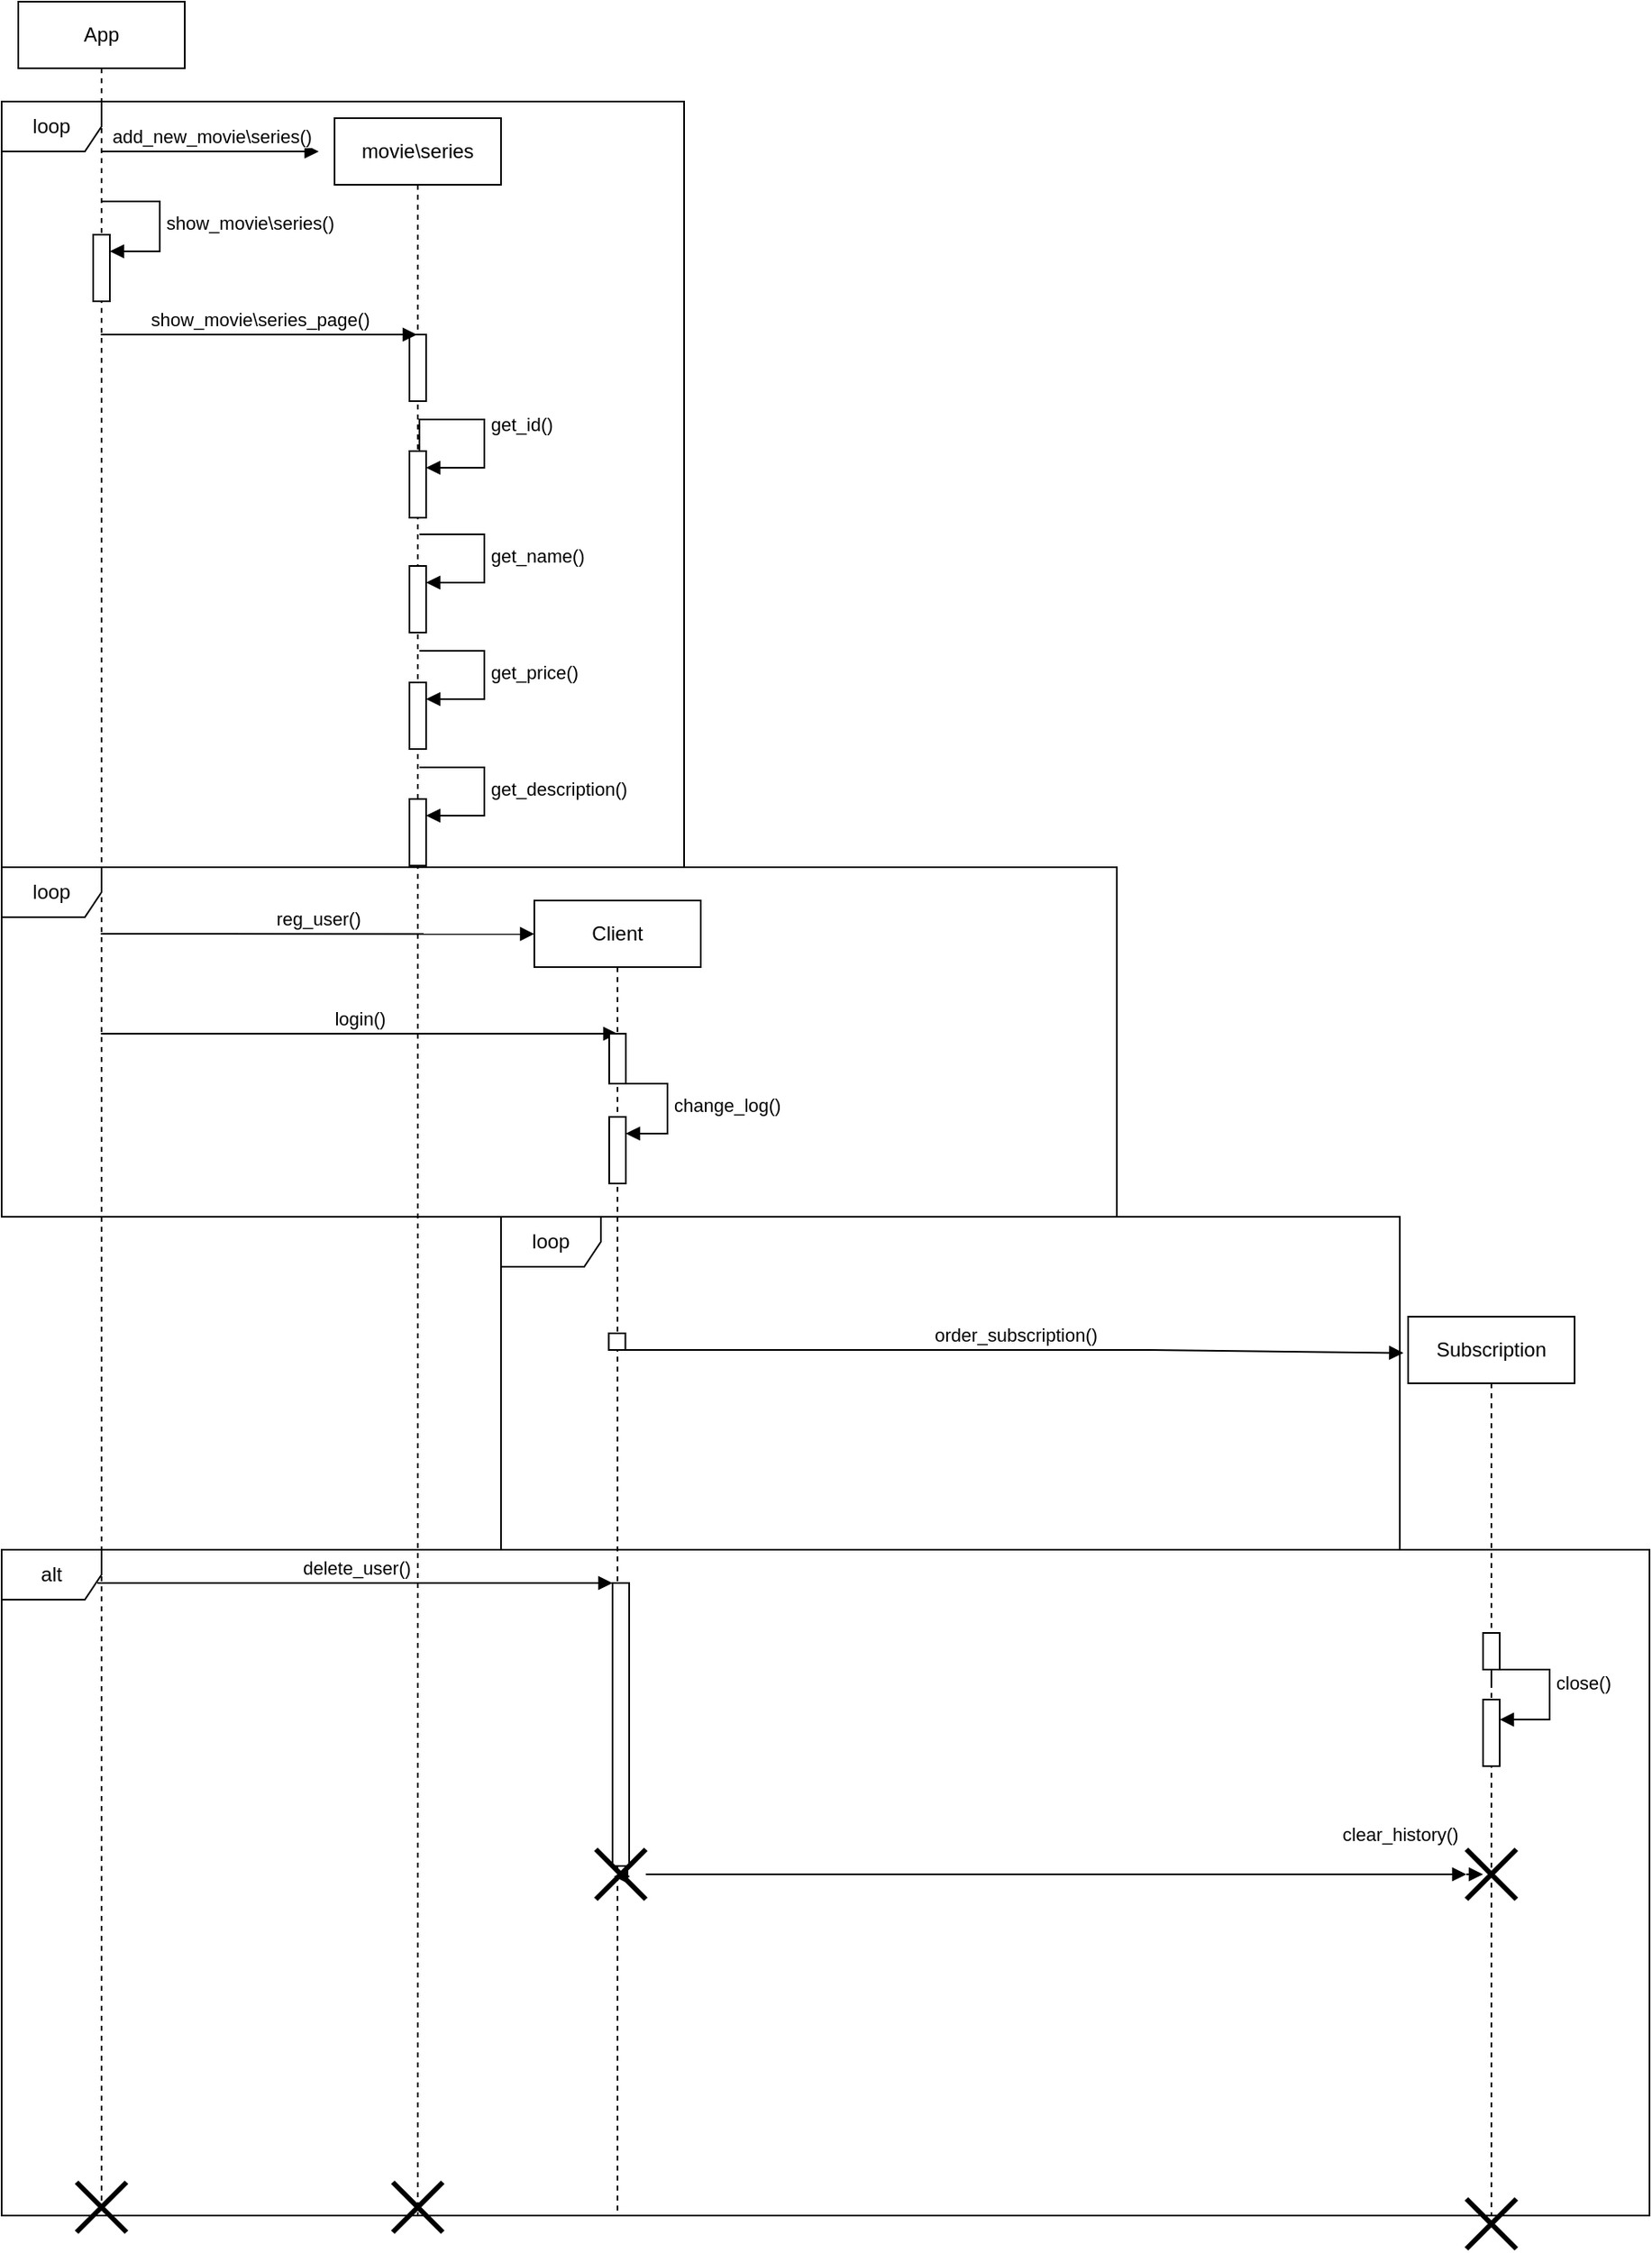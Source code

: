 <mxfile version="24.0.6" type="github">
  <diagram name="Page-1" id="V5UDAG_Y_6yB8MbBszO8">
    <mxGraphModel dx="2079" dy="2409" grid="1" gridSize="10" guides="1" tooltips="1" connect="1" arrows="1" fold="1" page="1" pageScale="1" pageWidth="827" pageHeight="1169" math="0" shadow="0">
      <root>
        <mxCell id="0" />
        <mxCell id="1" parent="0" />
        <mxCell id="aTjQ74GMsCuNAbE0k95H-1" value="App" style="shape=umlLifeline;perimeter=lifelinePerimeter;whiteSpace=wrap;html=1;container=1;dropTarget=0;collapsible=0;recursiveResize=0;outlineConnect=0;portConstraint=eastwest;newEdgeStyle={&quot;curved&quot;:0,&quot;rounded&quot;:0};" parent="1" vertex="1">
          <mxGeometry x="-30" y="-320" width="100" height="1330" as="geometry" />
        </mxCell>
        <mxCell id="aTjQ74GMsCuNAbE0k95H-2" value="" style="html=1;points=[[0,0,0,0,5],[0,1,0,0,-5],[1,0,0,0,5],[1,1,0,0,-5]];perimeter=orthogonalPerimeter;outlineConnect=0;targetShapes=umlLifeline;portConstraint=eastwest;newEdgeStyle={&quot;curved&quot;:0,&quot;rounded&quot;:0};" parent="aTjQ74GMsCuNAbE0k95H-1" vertex="1">
          <mxGeometry x="45" y="140" width="10" height="40" as="geometry" />
        </mxCell>
        <mxCell id="aTjQ74GMsCuNAbE0k95H-3" value="" style="shape=umlDestroy;whiteSpace=wrap;html=1;strokeWidth=3;targetShapes=umlLifeline;" parent="aTjQ74GMsCuNAbE0k95H-1" vertex="1">
          <mxGeometry x="35" y="1310" width="30" height="30" as="geometry" />
        </mxCell>
        <mxCell id="aTjQ74GMsCuNAbE0k95H-4" value="movie\series" style="shape=umlLifeline;perimeter=lifelinePerimeter;whiteSpace=wrap;html=1;container=1;dropTarget=0;collapsible=0;recursiveResize=0;outlineConnect=0;portConstraint=eastwest;newEdgeStyle={&quot;curved&quot;:0,&quot;rounded&quot;:0};" parent="1" vertex="1">
          <mxGeometry x="160" y="-250" width="100" height="1260" as="geometry" />
        </mxCell>
        <mxCell id="aTjQ74GMsCuNAbE0k95H-5" value="" style="html=1;points=[[0,0,0,0,5],[0,1,0,0,-5],[1,0,0,0,5],[1,1,0,0,-5]];perimeter=orthogonalPerimeter;outlineConnect=0;targetShapes=umlLifeline;portConstraint=eastwest;newEdgeStyle={&quot;curved&quot;:0,&quot;rounded&quot;:0};" parent="aTjQ74GMsCuNAbE0k95H-4" vertex="1">
          <mxGeometry x="45" y="200" width="10" height="40" as="geometry" />
        </mxCell>
        <mxCell id="aTjQ74GMsCuNAbE0k95H-6" value="get_id()" style="html=1;align=left;spacingLeft=2;endArrow=block;rounded=0;edgeStyle=orthogonalEdgeStyle;curved=0;rounded=0;" parent="aTjQ74GMsCuNAbE0k95H-4" target="aTjQ74GMsCuNAbE0k95H-5" edge="1">
          <mxGeometry relative="1" as="geometry">
            <mxPoint x="51" y="200" as="sourcePoint" />
            <Array as="points">
              <mxPoint x="90" y="181" />
              <mxPoint x="90" y="210" />
            </Array>
          </mxGeometry>
        </mxCell>
        <mxCell id="aTjQ74GMsCuNAbE0k95H-7" value="" style="html=1;points=[[0,0,0,0,5],[0,1,0,0,-5],[1,0,0,0,5],[1,1,0,0,-5]];perimeter=orthogonalPerimeter;outlineConnect=0;targetShapes=umlLifeline;portConstraint=eastwest;newEdgeStyle={&quot;curved&quot;:0,&quot;rounded&quot;:0};" parent="aTjQ74GMsCuNAbE0k95H-4" vertex="1">
          <mxGeometry x="45" y="130" width="10" height="40" as="geometry" />
        </mxCell>
        <mxCell id="aTjQ74GMsCuNAbE0k95H-8" value="" style="html=1;points=[[0,0,0,0,5],[0,1,0,0,-5],[1,0,0,0,5],[1,1,0,0,-5]];perimeter=orthogonalPerimeter;outlineConnect=0;targetShapes=umlLifeline;portConstraint=eastwest;newEdgeStyle={&quot;curved&quot;:0,&quot;rounded&quot;:0};" parent="aTjQ74GMsCuNAbE0k95H-4" vertex="1">
          <mxGeometry x="45" y="269" width="10" height="40" as="geometry" />
        </mxCell>
        <mxCell id="aTjQ74GMsCuNAbE0k95H-9" value="get_name()" style="html=1;align=left;spacingLeft=2;endArrow=block;rounded=0;edgeStyle=orthogonalEdgeStyle;curved=0;rounded=0;exitX=0.51;exitY=0.115;exitDx=0;exitDy=0;exitPerimeter=0;" parent="aTjQ74GMsCuNAbE0k95H-4" target="aTjQ74GMsCuNAbE0k95H-8" edge="1">
          <mxGeometry relative="1" as="geometry">
            <mxPoint x="51" y="250" as="sourcePoint" />
            <Array as="points">
              <mxPoint x="90" y="250" />
              <mxPoint x="90" y="279" />
            </Array>
          </mxGeometry>
        </mxCell>
        <mxCell id="aTjQ74GMsCuNAbE0k95H-10" value="" style="html=1;points=[[0,0,0,0,5],[0,1,0,0,-5],[1,0,0,0,5],[1,1,0,0,-5]];perimeter=orthogonalPerimeter;outlineConnect=0;targetShapes=umlLifeline;portConstraint=eastwest;newEdgeStyle={&quot;curved&quot;:0,&quot;rounded&quot;:0};" parent="aTjQ74GMsCuNAbE0k95H-4" vertex="1">
          <mxGeometry x="45" y="339" width="10" height="40" as="geometry" />
        </mxCell>
        <mxCell id="aTjQ74GMsCuNAbE0k95H-11" value="get_price()" style="html=1;align=left;spacingLeft=2;endArrow=block;rounded=0;edgeStyle=orthogonalEdgeStyle;curved=0;rounded=0;exitX=0.51;exitY=0.115;exitDx=0;exitDy=0;exitPerimeter=0;" parent="aTjQ74GMsCuNAbE0k95H-4" target="aTjQ74GMsCuNAbE0k95H-10" edge="1">
          <mxGeometry relative="1" as="geometry">
            <mxPoint x="51" y="320" as="sourcePoint" />
            <Array as="points">
              <mxPoint x="90" y="320" />
              <mxPoint x="90" y="349" />
            </Array>
          </mxGeometry>
        </mxCell>
        <mxCell id="aTjQ74GMsCuNAbE0k95H-12" value="" style="html=1;points=[[0,0,0,0,5],[0,1,0,0,-5],[1,0,0,0,5],[1,1,0,0,-5]];perimeter=orthogonalPerimeter;outlineConnect=0;targetShapes=umlLifeline;portConstraint=eastwest;newEdgeStyle={&quot;curved&quot;:0,&quot;rounded&quot;:0};" parent="aTjQ74GMsCuNAbE0k95H-4" vertex="1">
          <mxGeometry x="45" y="409" width="10" height="40" as="geometry" />
        </mxCell>
        <mxCell id="aTjQ74GMsCuNAbE0k95H-13" value="get_description()" style="html=1;align=left;spacingLeft=2;endArrow=block;rounded=0;edgeStyle=orthogonalEdgeStyle;curved=0;rounded=0;exitX=0.51;exitY=0.115;exitDx=0;exitDy=0;exitPerimeter=0;" parent="aTjQ74GMsCuNAbE0k95H-4" target="aTjQ74GMsCuNAbE0k95H-12" edge="1">
          <mxGeometry relative="1" as="geometry">
            <mxPoint x="51" y="390" as="sourcePoint" />
            <Array as="points">
              <mxPoint x="90.0" y="390" />
              <mxPoint x="90.0" y="419" />
            </Array>
          </mxGeometry>
        </mxCell>
        <mxCell id="aTjQ74GMsCuNAbE0k95H-14" value="" style="shape=umlDestroy;whiteSpace=wrap;html=1;strokeWidth=3;targetShapes=umlLifeline;" parent="aTjQ74GMsCuNAbE0k95H-4" vertex="1">
          <mxGeometry x="35" y="1240" width="30" height="30" as="geometry" />
        </mxCell>
        <mxCell id="aTjQ74GMsCuNAbE0k95H-15" value="Client" style="shape=umlLifeline;perimeter=lifelinePerimeter;whiteSpace=wrap;html=1;container=1;dropTarget=0;collapsible=0;recursiveResize=0;outlineConnect=0;portConstraint=eastwest;newEdgeStyle={&quot;curved&quot;:0,&quot;rounded&quot;:0};" parent="1" vertex="1">
          <mxGeometry x="280" y="220" width="100" height="790" as="geometry" />
        </mxCell>
        <mxCell id="aTjQ74GMsCuNAbE0k95H-21" value="" style="html=1;points=[[0,0,0,0,5],[0,1,0,0,-5],[1,0,0,0,5],[1,1,0,0,-5]];perimeter=orthogonalPerimeter;outlineConnect=0;targetShapes=umlLifeline;portConstraint=eastwest;newEdgeStyle={&quot;curved&quot;:0,&quot;rounded&quot;:0};" parent="aTjQ74GMsCuNAbE0k95H-15" vertex="1">
          <mxGeometry x="45" y="130" width="10" height="40" as="geometry" />
        </mxCell>
        <mxCell id="aTjQ74GMsCuNAbE0k95H-22" value="change_log()" style="html=1;align=left;spacingLeft=2;endArrow=block;rounded=0;edgeStyle=orthogonalEdgeStyle;curved=0;rounded=0;" parent="aTjQ74GMsCuNAbE0k95H-15" target="aTjQ74GMsCuNAbE0k95H-21" edge="1">
          <mxGeometry relative="1" as="geometry">
            <mxPoint x="50" y="110" as="sourcePoint" />
            <Array as="points">
              <mxPoint x="80" y="140" />
            </Array>
          </mxGeometry>
        </mxCell>
        <mxCell id="aTjQ74GMsCuNAbE0k95H-111" style="edgeStyle=orthogonalEdgeStyle;rounded=0;orthogonalLoop=1;jettySize=auto;html=1;curved=0;exitX=1;exitY=0;exitDx=0;exitDy=5;exitPerimeter=0;" parent="aTjQ74GMsCuNAbE0k95H-15" source="aTjQ74GMsCuNAbE0k95H-74" target="aTjQ74GMsCuNAbE0k95H-74" edge="1">
          <mxGeometry relative="1" as="geometry" />
        </mxCell>
        <mxCell id="aTjQ74GMsCuNAbE0k95H-112" value="" style="html=1;verticalAlign=bottom;endArrow=block;curved=0;rounded=0;entryX=0;entryY=0.017;entryDx=0;entryDy=0;entryPerimeter=0;" parent="aTjQ74GMsCuNAbE0k95H-15" target="aTjQ74GMsCuNAbE0k95H-74" edge="1">
          <mxGeometry width="80" relative="1" as="geometry">
            <mxPoint x="47.73" y="265" as="sourcePoint" />
            <mxPoint x="557.73" y="265.4" as="targetPoint" />
          </mxGeometry>
        </mxCell>
        <mxCell id="aTjQ74GMsCuNAbE0k95H-74" value="" style="html=1;points=[[0,0,0,0,5],[0,1,0,0,-5],[1,0,0,0,5],[1,1,0,0,-5]];perimeter=orthogonalPerimeter;outlineConnect=0;targetShapes=umlLifeline;portConstraint=eastwest;newEdgeStyle={&quot;curved&quot;:0,&quot;rounded&quot;:0};" parent="aTjQ74GMsCuNAbE0k95H-15" vertex="1">
          <mxGeometry x="44.73" y="260" width="10" height="10" as="geometry" />
        </mxCell>
        <mxCell id="aTjQ74GMsCuNAbE0k95H-29" value="Subscription" style="shape=umlLifeline;perimeter=lifelinePerimeter;whiteSpace=wrap;html=1;container=1;dropTarget=0;collapsible=0;recursiveResize=0;outlineConnect=0;portConstraint=eastwest;newEdgeStyle={&quot;curved&quot;:0,&quot;rounded&quot;:0};" parent="1" vertex="1">
          <mxGeometry x="805" y="470" width="100" height="540" as="geometry" />
        </mxCell>
        <mxCell id="aTjQ74GMsCuNAbE0k95H-92" value="close()" style="html=1;align=left;spacingLeft=2;endArrow=block;rounded=0;edgeStyle=orthogonalEdgeStyle;curved=0;rounded=0;" parent="aTjQ74GMsCuNAbE0k95H-29" edge="1">
          <mxGeometry relative="1" as="geometry">
            <mxPoint x="50.0" y="222.03" as="sourcePoint" />
            <Array as="points">
              <mxPoint x="50" y="212.03" />
              <mxPoint x="85" y="212.03" />
              <mxPoint x="85" y="242.03" />
            </Array>
            <mxPoint x="55" y="242.048" as="targetPoint" />
          </mxGeometry>
        </mxCell>
        <mxCell id="aTjQ74GMsCuNAbE0k95H-108" value="" style="html=1;points=[[0,0,0,0,5],[0,1,0,0,-5],[1,0,0,0,5],[1,1,0,0,-5]];perimeter=orthogonalPerimeter;outlineConnect=0;targetShapes=umlLifeline;portConstraint=eastwest;newEdgeStyle={&quot;curved&quot;:0,&quot;rounded&quot;:0};" parent="aTjQ74GMsCuNAbE0k95H-29" vertex="1">
          <mxGeometry x="45" y="190" width="10" height="22" as="geometry" />
        </mxCell>
        <mxCell id="aTjQ74GMsCuNAbE0k95H-93" value="" style="html=1;points=[[0,0,0,0,5],[0,1,0,0,-5],[1,0,0,0,5],[1,1,0,0,-5]];perimeter=orthogonalPerimeter;outlineConnect=0;targetShapes=umlLifeline;portConstraint=eastwest;newEdgeStyle={&quot;curved&quot;:0,&quot;rounded&quot;:0};" parent="aTjQ74GMsCuNAbE0k95H-29" vertex="1">
          <mxGeometry x="45" y="230.0" width="10" height="40" as="geometry" />
        </mxCell>
        <mxCell id="aTjQ74GMsCuNAbE0k95H-47" value="add_new_movie\series()" style="html=1;verticalAlign=bottom;endArrow=block;curved=0;rounded=0;" parent="1" source="aTjQ74GMsCuNAbE0k95H-1" edge="1">
          <mxGeometry width="80" relative="1" as="geometry">
            <mxPoint x="30" y="-230" as="sourcePoint" />
            <mxPoint x="150.5" y="-230" as="targetPoint" />
          </mxGeometry>
        </mxCell>
        <mxCell id="aTjQ74GMsCuNAbE0k95H-48" value="reg_user()" style="html=1;verticalAlign=bottom;endArrow=block;curved=0;rounded=0;entryX=0;entryY=0.067;entryDx=0;entryDy=0;entryPerimeter=0;" parent="1" edge="1">
          <mxGeometry width="80" relative="1" as="geometry">
            <mxPoint x="19.5" y="240" as="sourcePoint" />
            <mxPoint x="280" y="240.1" as="targetPoint" />
          </mxGeometry>
        </mxCell>
        <mxCell id="aTjQ74GMsCuNAbE0k95H-51" value="loop" style="shape=umlFrame;whiteSpace=wrap;html=1;pointerEvents=0;" parent="1" vertex="1">
          <mxGeometry x="-40" y="-260" width="410" height="460" as="geometry" />
        </mxCell>
        <mxCell id="aTjQ74GMsCuNAbE0k95H-52" value="order_subscription()" style="html=1;verticalAlign=bottom;endArrow=block;curved=0;rounded=0;entryX=1.004;entryY=0.409;entryDx=0;entryDy=0;entryPerimeter=0;" parent="1" edge="1" target="aTjQ74GMsCuNAbE0k95H-53">
          <mxGeometry width="80" relative="1" as="geometry">
            <mxPoint x="335" y="490" as="sourcePoint" />
            <mxPoint x="838" y="490.4" as="targetPoint" />
            <Array as="points">
              <mxPoint x="650" y="490" />
            </Array>
          </mxGeometry>
        </mxCell>
        <mxCell id="aTjQ74GMsCuNAbE0k95H-53" value="loop" style="shape=umlFrame;whiteSpace=wrap;html=1;pointerEvents=0;" parent="1" vertex="1">
          <mxGeometry x="260" y="410" width="540" height="200" as="geometry" />
        </mxCell>
        <mxCell id="aTjQ74GMsCuNAbE0k95H-54" value="loop" style="shape=umlFrame;whiteSpace=wrap;html=1;pointerEvents=0;" parent="1" vertex="1">
          <mxGeometry x="-40" y="200" width="670" height="210" as="geometry" />
        </mxCell>
        <mxCell id="aTjQ74GMsCuNAbE0k95H-67" value="show_movie\series_page()" style="html=1;verticalAlign=bottom;endArrow=block;curved=0;rounded=0;" parent="1" target="aTjQ74GMsCuNAbE0k95H-4" edge="1">
          <mxGeometry width="80" relative="1" as="geometry">
            <mxPoint x="19.5" y="-120" as="sourcePoint" />
            <mxPoint x="130" y="-120" as="targetPoint" />
          </mxGeometry>
        </mxCell>
        <mxCell id="aTjQ74GMsCuNAbE0k95H-68" value="show_movie\series()" style="html=1;align=left;spacingLeft=2;endArrow=block;rounded=0;edgeStyle=orthogonalEdgeStyle;curved=0;rounded=0;" parent="1" target="aTjQ74GMsCuNAbE0k95H-2" edge="1">
          <mxGeometry relative="1" as="geometry">
            <mxPoint x="20" y="-200" as="sourcePoint" />
            <Array as="points">
              <mxPoint x="55" y="-170" />
            </Array>
          </mxGeometry>
        </mxCell>
        <mxCell id="aTjQ74GMsCuNAbE0k95H-76" value="login()" style="html=1;verticalAlign=bottom;endArrow=block;curved=0;rounded=0;" parent="1" edge="1">
          <mxGeometry width="80" relative="1" as="geometry">
            <mxPoint x="19.63" y="300" as="sourcePoint" />
            <mxPoint x="330" y="300" as="targetPoint" />
          </mxGeometry>
        </mxCell>
        <mxCell id="aTjQ74GMsCuNAbE0k95H-85" value="delete_user()" style="html=1;verticalAlign=bottom;endArrow=block;curved=0;rounded=0;" parent="1" edge="1">
          <mxGeometry width="80" relative="1" as="geometry">
            <mxPoint x="17.5" y="630" as="sourcePoint" />
            <mxPoint x="327" y="630" as="targetPoint" />
          </mxGeometry>
        </mxCell>
        <mxCell id="aTjQ74GMsCuNAbE0k95H-88" value="alt" style="shape=umlFrame;whiteSpace=wrap;html=1;pointerEvents=0;" parent="1" vertex="1">
          <mxGeometry x="-40" y="610" width="990" height="400" as="geometry" />
        </mxCell>
        <mxCell id="aTjQ74GMsCuNAbE0k95H-90" value="clear_history()" style="html=1;verticalAlign=bottom;endArrow=block;curved=0;rounded=0;" parent="1" edge="1" source="aTjQ74GMsCuNAbE0k95H-91">
          <mxGeometry x="-1" y="43" width="80" relative="1" as="geometry">
            <mxPoint x="337.167" y="806.26" as="sourcePoint" />
            <mxPoint x="850" y="805" as="targetPoint" />
            <mxPoint x="-40" y="28" as="offset" />
          </mxGeometry>
        </mxCell>
        <mxCell id="aTjQ74GMsCuNAbE0k95H-97" value="" style="shape=umlDestroy;whiteSpace=wrap;html=1;strokeWidth=3;targetShapes=umlLifeline;" parent="1" vertex="1">
          <mxGeometry x="840" y="1000" width="30" height="30" as="geometry" />
        </mxCell>
        <mxCell id="aTjQ74GMsCuNAbE0k95H-100" value="" style="html=1;points=[[0,0,0,0,5],[0,1,0,0,-5],[1,0,0,0,5],[1,1,0,0,-5]];perimeter=orthogonalPerimeter;outlineConnect=0;targetShapes=umlLifeline;portConstraint=eastwest;newEdgeStyle={&quot;curved&quot;:0,&quot;rounded&quot;:0};" parent="1" vertex="1">
          <mxGeometry x="327" y="630" width="10" height="170" as="geometry" />
        </mxCell>
        <mxCell id="aTjQ74GMsCuNAbE0k95H-105" value="" style="html=1;points=[[0,0,0,0,5],[0,1,0,0,-5],[1,0,0,0,5],[1,1,0,0,-5]];perimeter=orthogonalPerimeter;outlineConnect=0;targetShapes=umlLifeline;portConstraint=eastwest;newEdgeStyle={&quot;curved&quot;:0,&quot;rounded&quot;:0};" parent="1" vertex="1">
          <mxGeometry x="325" y="300" width="10" height="30" as="geometry" />
        </mxCell>
        <mxCell id="uEEdkuNydTPK5FaqaBrA-1" value="" style="html=1;verticalAlign=bottom;endArrow=block;curved=0;rounded=0;entryX=0.361;entryY=0.542;entryDx=0;entryDy=0;entryPerimeter=0;" edge="1" parent="1" target="aTjQ74GMsCuNAbE0k95H-98">
          <mxGeometry width="80" relative="1" as="geometry">
            <mxPoint x="337.167" y="806.26" as="sourcePoint" />
            <mxPoint x="896" y="806" as="targetPoint" />
          </mxGeometry>
        </mxCell>
        <mxCell id="aTjQ74GMsCuNAbE0k95H-98" value="" style="shape=umlDestroy;whiteSpace=wrap;html=1;strokeWidth=3;targetShapes=umlLifeline;" parent="1" vertex="1">
          <mxGeometry x="317" y="790" width="30" height="30" as="geometry" />
        </mxCell>
        <mxCell id="uEEdkuNydTPK5FaqaBrA-2" value="" style="html=1;verticalAlign=bottom;endArrow=block;curved=0;rounded=0;" edge="1" parent="1" source="aTjQ74GMsCuNAbE0k95H-98" target="aTjQ74GMsCuNAbE0k95H-91">
          <mxGeometry width="80" relative="1" as="geometry">
            <mxPoint x="347" y="805" as="sourcePoint" />
            <mxPoint x="850" y="805" as="targetPoint" />
          </mxGeometry>
        </mxCell>
        <mxCell id="aTjQ74GMsCuNAbE0k95H-91" value="" style="shape=umlDestroy;whiteSpace=wrap;html=1;strokeWidth=3;targetShapes=umlLifeline;" parent="1" vertex="1">
          <mxGeometry x="840" y="790" width="30" height="30" as="geometry" />
        </mxCell>
      </root>
    </mxGraphModel>
  </diagram>
</mxfile>
